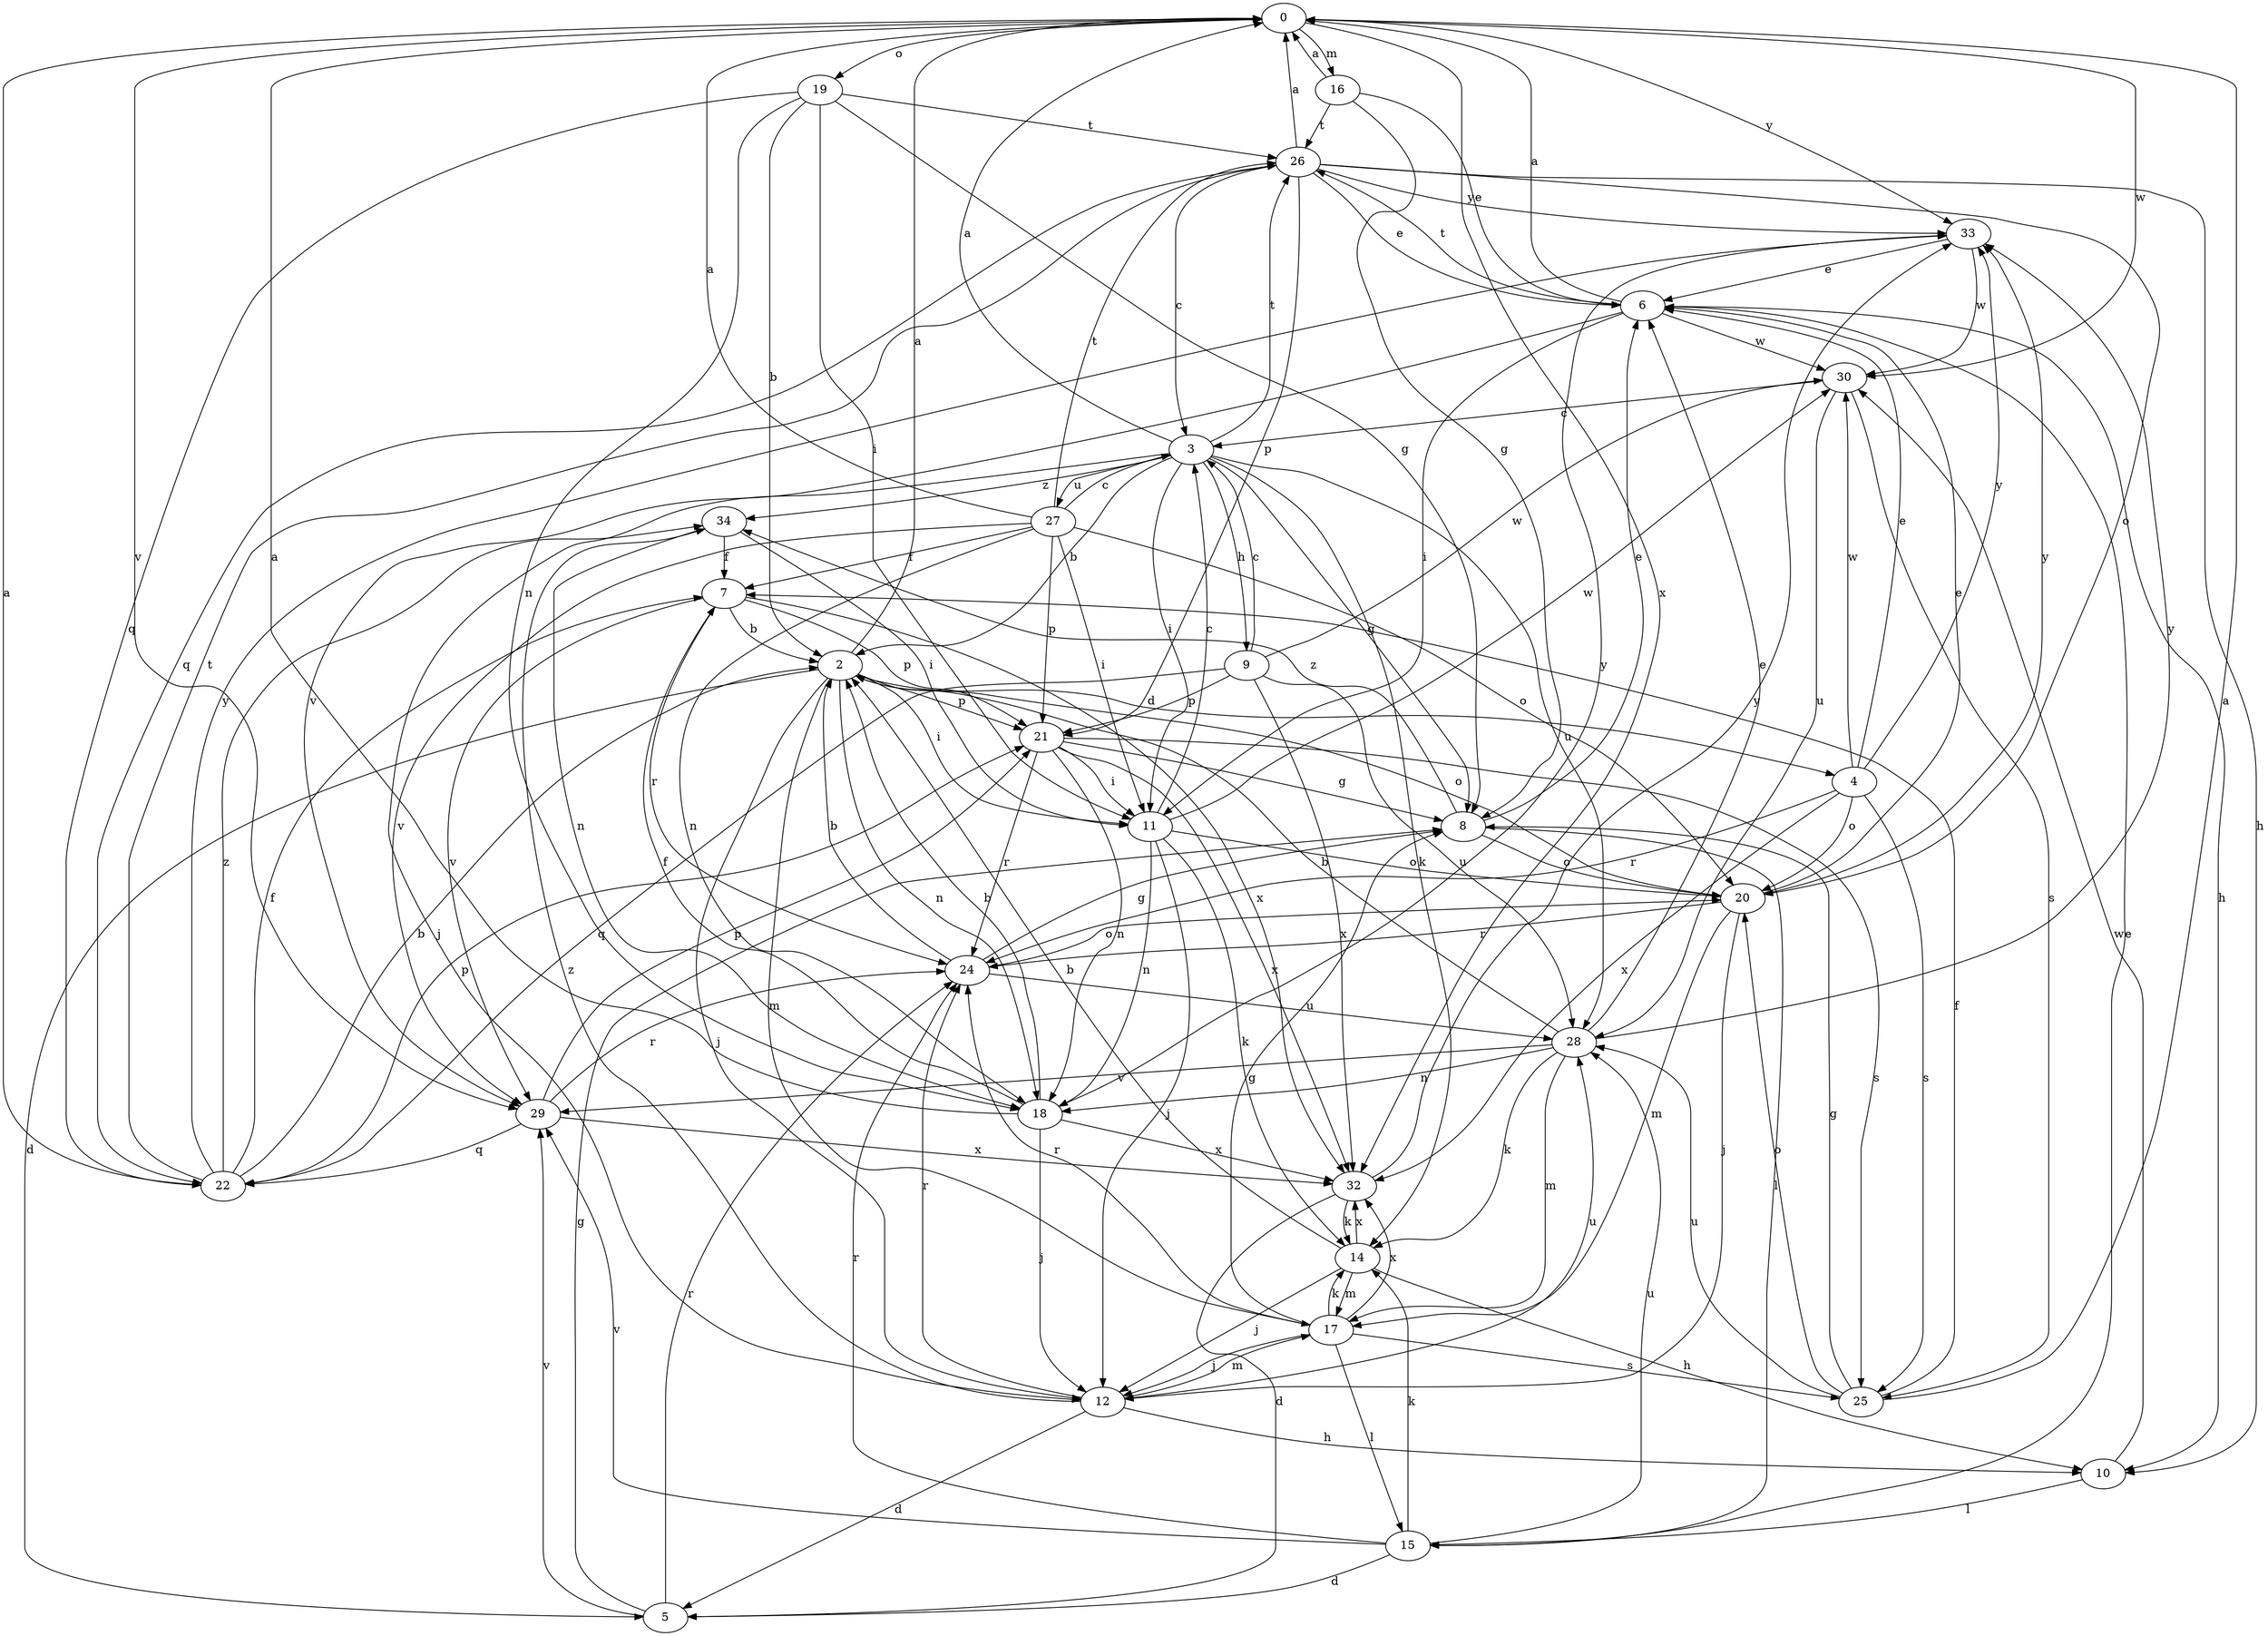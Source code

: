 strict digraph  {
0;
2;
3;
4;
5;
6;
7;
8;
9;
10;
11;
12;
14;
15;
16;
17;
18;
19;
20;
21;
22;
24;
25;
26;
27;
28;
29;
30;
32;
33;
34;
0 -> 16  [label=m];
0 -> 19  [label=o];
0 -> 29  [label=v];
0 -> 30  [label=w];
0 -> 32  [label=x];
0 -> 33  [label=y];
2 -> 0  [label=a];
2 -> 4  [label=d];
2 -> 5  [label=d];
2 -> 11  [label=i];
2 -> 12  [label=j];
2 -> 17  [label=m];
2 -> 18  [label=n];
2 -> 20  [label=o];
2 -> 21  [label=p];
3 -> 0  [label=a];
3 -> 2  [label=b];
3 -> 8  [label=g];
3 -> 9  [label=h];
3 -> 11  [label=i];
3 -> 12  [label=j];
3 -> 14  [label=k];
3 -> 26  [label=t];
3 -> 27  [label=u];
3 -> 28  [label=u];
3 -> 34  [label=z];
4 -> 6  [label=e];
4 -> 20  [label=o];
4 -> 24  [label=r];
4 -> 25  [label=s];
4 -> 30  [label=w];
4 -> 32  [label=x];
4 -> 33  [label=y];
5 -> 8  [label=g];
5 -> 24  [label=r];
5 -> 29  [label=v];
6 -> 0  [label=a];
6 -> 10  [label=h];
6 -> 11  [label=i];
6 -> 26  [label=t];
6 -> 29  [label=v];
6 -> 30  [label=w];
7 -> 2  [label=b];
7 -> 21  [label=p];
7 -> 24  [label=r];
7 -> 29  [label=v];
7 -> 32  [label=x];
8 -> 6  [label=e];
8 -> 15  [label=l];
8 -> 20  [label=o];
8 -> 34  [label=z];
9 -> 3  [label=c];
9 -> 21  [label=p];
9 -> 22  [label=q];
9 -> 28  [label=u];
9 -> 30  [label=w];
9 -> 32  [label=x];
10 -> 15  [label=l];
10 -> 30  [label=w];
11 -> 3  [label=c];
11 -> 12  [label=j];
11 -> 14  [label=k];
11 -> 18  [label=n];
11 -> 20  [label=o];
11 -> 30  [label=w];
12 -> 5  [label=d];
12 -> 10  [label=h];
12 -> 17  [label=m];
12 -> 24  [label=r];
12 -> 28  [label=u];
12 -> 34  [label=z];
14 -> 2  [label=b];
14 -> 10  [label=h];
14 -> 12  [label=j];
14 -> 17  [label=m];
14 -> 32  [label=x];
15 -> 5  [label=d];
15 -> 6  [label=e];
15 -> 14  [label=k];
15 -> 24  [label=r];
15 -> 28  [label=u];
15 -> 29  [label=v];
16 -> 0  [label=a];
16 -> 6  [label=e];
16 -> 8  [label=g];
16 -> 26  [label=t];
17 -> 8  [label=g];
17 -> 12  [label=j];
17 -> 14  [label=k];
17 -> 15  [label=l];
17 -> 24  [label=r];
17 -> 25  [label=s];
17 -> 32  [label=x];
18 -> 0  [label=a];
18 -> 2  [label=b];
18 -> 7  [label=f];
18 -> 12  [label=j];
18 -> 32  [label=x];
18 -> 33  [label=y];
19 -> 2  [label=b];
19 -> 8  [label=g];
19 -> 11  [label=i];
19 -> 18  [label=n];
19 -> 22  [label=q];
19 -> 26  [label=t];
20 -> 6  [label=e];
20 -> 12  [label=j];
20 -> 17  [label=m];
20 -> 24  [label=r];
20 -> 33  [label=y];
21 -> 8  [label=g];
21 -> 11  [label=i];
21 -> 18  [label=n];
21 -> 24  [label=r];
21 -> 25  [label=s];
21 -> 32  [label=x];
22 -> 0  [label=a];
22 -> 2  [label=b];
22 -> 7  [label=f];
22 -> 21  [label=p];
22 -> 26  [label=t];
22 -> 33  [label=y];
22 -> 34  [label=z];
24 -> 2  [label=b];
24 -> 8  [label=g];
24 -> 20  [label=o];
24 -> 28  [label=u];
25 -> 0  [label=a];
25 -> 7  [label=f];
25 -> 8  [label=g];
25 -> 20  [label=o];
25 -> 28  [label=u];
26 -> 0  [label=a];
26 -> 3  [label=c];
26 -> 6  [label=e];
26 -> 10  [label=h];
26 -> 20  [label=o];
26 -> 21  [label=p];
26 -> 22  [label=q];
26 -> 33  [label=y];
27 -> 0  [label=a];
27 -> 3  [label=c];
27 -> 7  [label=f];
27 -> 11  [label=i];
27 -> 18  [label=n];
27 -> 20  [label=o];
27 -> 21  [label=p];
27 -> 26  [label=t];
27 -> 29  [label=v];
28 -> 2  [label=b];
28 -> 6  [label=e];
28 -> 14  [label=k];
28 -> 17  [label=m];
28 -> 18  [label=n];
28 -> 29  [label=v];
28 -> 33  [label=y];
29 -> 21  [label=p];
29 -> 22  [label=q];
29 -> 24  [label=r];
29 -> 32  [label=x];
30 -> 3  [label=c];
30 -> 25  [label=s];
30 -> 28  [label=u];
32 -> 5  [label=d];
32 -> 14  [label=k];
32 -> 33  [label=y];
33 -> 6  [label=e];
33 -> 30  [label=w];
34 -> 7  [label=f];
34 -> 11  [label=i];
34 -> 18  [label=n];
}
